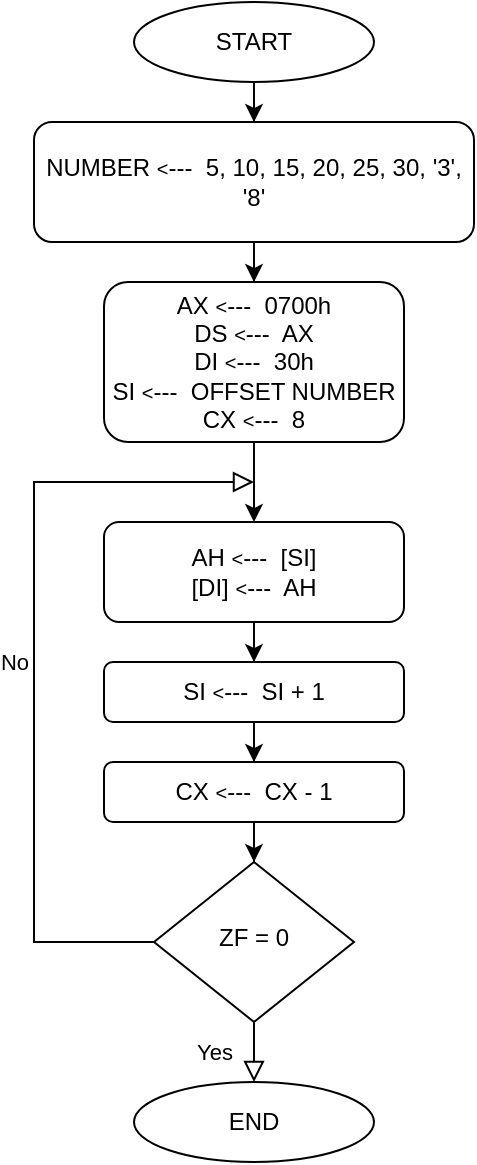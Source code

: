 <mxfile version="17.1.3" type="github">
  <diagram id="C5RBs43oDa-KdzZeNtuy" name="Page-1">
    <mxGraphModel dx="423" dy="1609" grid="1" gridSize="10" guides="1" tooltips="1" connect="1" arrows="1" fold="1" page="1" pageScale="1" pageWidth="827" pageHeight="1169" math="0" shadow="0">
      <root>
        <mxCell id="WIyWlLk6GJQsqaUBKTNV-0" />
        <mxCell id="WIyWlLk6GJQsqaUBKTNV-1" parent="WIyWlLk6GJQsqaUBKTNV-0" />
        <mxCell id="tD9QVT54IeONS9a-Fdes-17" value="" style="edgeStyle=orthogonalEdgeStyle;rounded=0;orthogonalLoop=1;jettySize=auto;html=1;fontSize=12;" edge="1" parent="WIyWlLk6GJQsqaUBKTNV-1" source="tD9QVT54IeONS9a-Fdes-18" target="tD9QVT54IeONS9a-Fdes-28">
          <mxGeometry relative="1" as="geometry" />
        </mxCell>
        <mxCell id="tD9QVT54IeONS9a-Fdes-18" value="AX &lt;font size=&quot;1&quot;&gt;&amp;lt;&lt;/font&gt;---&amp;nbsp; 0700h&lt;br&gt;DS&amp;nbsp;&lt;font style=&quot;font-size: 10px&quot;&gt;&amp;lt;&lt;/font&gt;&lt;font style=&quot;font-size: 12px&quot;&gt;---&lt;/font&gt;&amp;nbsp; AX&lt;br&gt;DI&amp;nbsp;&lt;font size=&quot;1&quot;&gt;&amp;lt;&lt;/font&gt;---&amp;nbsp; 30h&lt;br&gt;SI&amp;nbsp;&lt;font size=&quot;1&quot;&gt;&amp;lt;&lt;/font&gt;---&amp;nbsp; OFFSET NUMBER&lt;br&gt;CX&amp;nbsp;&lt;font size=&quot;1&quot;&gt;&amp;lt;&lt;/font&gt;---&amp;nbsp; 8" style="rounded=1;whiteSpace=wrap;html=1;fontSize=12;glass=0;strokeWidth=1;shadow=0;" vertex="1" parent="WIyWlLk6GJQsqaUBKTNV-1">
          <mxGeometry x="155" y="80" width="150" height="80" as="geometry" />
        </mxCell>
        <mxCell id="tD9QVT54IeONS9a-Fdes-19" value="Yes" style="rounded=0;html=1;jettySize=auto;orthogonalLoop=1;fontSize=11;endArrow=block;endFill=0;endSize=8;strokeWidth=1;shadow=0;labelBackgroundColor=none;edgeStyle=orthogonalEdgeStyle;entryX=0.5;entryY=0;entryDx=0;entryDy=0;" edge="1" parent="WIyWlLk6GJQsqaUBKTNV-1" source="tD9QVT54IeONS9a-Fdes-21" target="tD9QVT54IeONS9a-Fdes-33">
          <mxGeometry y="20" relative="1" as="geometry">
            <mxPoint as="offset" />
            <mxPoint x="230" y="510" as="targetPoint" />
            <Array as="points" />
          </mxGeometry>
        </mxCell>
        <mxCell id="tD9QVT54IeONS9a-Fdes-20" value="No" style="edgeStyle=orthogonalEdgeStyle;rounded=0;html=1;jettySize=auto;orthogonalLoop=1;fontSize=11;endArrow=block;endFill=0;endSize=8;strokeWidth=1;shadow=0;labelBackgroundColor=none;" edge="1" parent="WIyWlLk6GJQsqaUBKTNV-1" source="tD9QVT54IeONS9a-Fdes-21">
          <mxGeometry y="10" relative="1" as="geometry">
            <mxPoint as="offset" />
            <mxPoint x="230" y="180" as="targetPoint" />
            <Array as="points">
              <mxPoint x="120" y="410" />
              <mxPoint x="120" y="180" />
            </Array>
          </mxGeometry>
        </mxCell>
        <mxCell id="tD9QVT54IeONS9a-Fdes-21" value="ZF = 0" style="rhombus;whiteSpace=wrap;html=1;shadow=0;fontFamily=Helvetica;fontSize=12;align=center;strokeWidth=1;spacing=6;spacingTop=-4;" vertex="1" parent="WIyWlLk6GJQsqaUBKTNV-1">
          <mxGeometry x="180" y="370" width="100" height="80" as="geometry" />
        </mxCell>
        <mxCell id="tD9QVT54IeONS9a-Fdes-22" style="edgeStyle=orthogonalEdgeStyle;rounded=0;orthogonalLoop=1;jettySize=auto;html=1;entryX=0.5;entryY=0;entryDx=0;entryDy=0;" edge="1" parent="WIyWlLk6GJQsqaUBKTNV-1" source="tD9QVT54IeONS9a-Fdes-23" target="tD9QVT54IeONS9a-Fdes-26">
          <mxGeometry relative="1" as="geometry" />
        </mxCell>
        <mxCell id="tD9QVT54IeONS9a-Fdes-23" value="START" style="ellipse;whiteSpace=wrap;html=1;" vertex="1" parent="WIyWlLk6GJQsqaUBKTNV-1">
          <mxGeometry x="170" y="-60" width="120" height="40" as="geometry" />
        </mxCell>
        <mxCell id="tD9QVT54IeONS9a-Fdes-24" style="edgeStyle=orthogonalEdgeStyle;rounded=0;orthogonalLoop=1;jettySize=auto;html=1;exitX=0.5;exitY=1;exitDx=0;exitDy=0;fontSize=9;" edge="1" parent="WIyWlLk6GJQsqaUBKTNV-1" source="tD9QVT54IeONS9a-Fdes-18" target="tD9QVT54IeONS9a-Fdes-18">
          <mxGeometry relative="1" as="geometry" />
        </mxCell>
        <mxCell id="tD9QVT54IeONS9a-Fdes-25" style="edgeStyle=orthogonalEdgeStyle;rounded=0;orthogonalLoop=1;jettySize=auto;html=1;entryX=0.5;entryY=0;entryDx=0;entryDy=0;fontSize=9;" edge="1" parent="WIyWlLk6GJQsqaUBKTNV-1" source="tD9QVT54IeONS9a-Fdes-26" target="tD9QVT54IeONS9a-Fdes-18">
          <mxGeometry relative="1" as="geometry" />
        </mxCell>
        <mxCell id="tD9QVT54IeONS9a-Fdes-26" value="NUMBER&amp;nbsp;&lt;font size=&quot;1&quot;&gt;&amp;lt;&lt;/font&gt;---&amp;nbsp; 5, 10, 15, 20, 25, 30, &#39;3&#39;, &#39;8&#39;" style="rounded=1;whiteSpace=wrap;html=1;fontSize=12;glass=0;strokeWidth=1;shadow=0;" vertex="1" parent="WIyWlLk6GJQsqaUBKTNV-1">
          <mxGeometry x="120" width="220" height="60" as="geometry" />
        </mxCell>
        <mxCell id="tD9QVT54IeONS9a-Fdes-27" value="" style="edgeStyle=orthogonalEdgeStyle;rounded=0;orthogonalLoop=1;jettySize=auto;html=1;fontSize=12;" edge="1" parent="WIyWlLk6GJQsqaUBKTNV-1" source="tD9QVT54IeONS9a-Fdes-28" target="tD9QVT54IeONS9a-Fdes-32">
          <mxGeometry relative="1" as="geometry" />
        </mxCell>
        <mxCell id="tD9QVT54IeONS9a-Fdes-28" value="AH&amp;nbsp;&lt;font size=&quot;1&quot;&gt;&amp;lt;&lt;/font&gt;---&amp;nbsp; [SI]&lt;br&gt;[DI]&amp;nbsp;&lt;font style=&quot;font-size: 10px&quot;&gt;&amp;lt;&lt;/font&gt;&lt;font style=&quot;font-size: 12px&quot;&gt;---&lt;/font&gt;&amp;nbsp; AH&lt;br&gt;" style="rounded=1;whiteSpace=wrap;html=1;fontSize=12;glass=0;strokeWidth=1;shadow=0;" vertex="1" parent="WIyWlLk6GJQsqaUBKTNV-1">
          <mxGeometry x="155" y="200" width="150" height="50" as="geometry" />
        </mxCell>
        <mxCell id="tD9QVT54IeONS9a-Fdes-29" value="" style="edgeStyle=orthogonalEdgeStyle;rounded=0;orthogonalLoop=1;jettySize=auto;html=1;fontSize=12;entryX=0.5;entryY=0;entryDx=0;entryDy=0;" edge="1" parent="WIyWlLk6GJQsqaUBKTNV-1" source="tD9QVT54IeONS9a-Fdes-30" target="tD9QVT54IeONS9a-Fdes-21">
          <mxGeometry relative="1" as="geometry">
            <mxPoint x="230" y="370" as="targetPoint" />
          </mxGeometry>
        </mxCell>
        <mxCell id="tD9QVT54IeONS9a-Fdes-30" value="CX&amp;nbsp;&lt;font size=&quot;1&quot;&gt;&amp;lt;&lt;/font&gt;---&amp;nbsp; CX - 1" style="rounded=1;whiteSpace=wrap;html=1;fontSize=12;glass=0;strokeWidth=1;shadow=0;" vertex="1" parent="WIyWlLk6GJQsqaUBKTNV-1">
          <mxGeometry x="155" y="320" width="150" height="30" as="geometry" />
        </mxCell>
        <mxCell id="tD9QVT54IeONS9a-Fdes-31" value="" style="edgeStyle=orthogonalEdgeStyle;rounded=0;orthogonalLoop=1;jettySize=auto;html=1;fontSize=12;" edge="1" parent="WIyWlLk6GJQsqaUBKTNV-1" source="tD9QVT54IeONS9a-Fdes-32" target="tD9QVT54IeONS9a-Fdes-30">
          <mxGeometry relative="1" as="geometry" />
        </mxCell>
        <mxCell id="tD9QVT54IeONS9a-Fdes-32" value="SI&amp;nbsp;&lt;font size=&quot;1&quot;&gt;&amp;lt;&lt;/font&gt;---&amp;nbsp; SI + 1" style="rounded=1;whiteSpace=wrap;html=1;fontSize=12;glass=0;strokeWidth=1;shadow=0;" vertex="1" parent="WIyWlLk6GJQsqaUBKTNV-1">
          <mxGeometry x="155" y="270" width="150" height="30" as="geometry" />
        </mxCell>
        <mxCell id="tD9QVT54IeONS9a-Fdes-33" value="END" style="ellipse;whiteSpace=wrap;html=1;" vertex="1" parent="WIyWlLk6GJQsqaUBKTNV-1">
          <mxGeometry x="170" y="480" width="120" height="40" as="geometry" />
        </mxCell>
      </root>
    </mxGraphModel>
  </diagram>
</mxfile>
